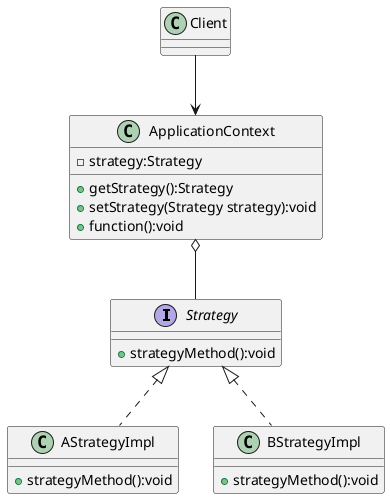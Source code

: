 @startuml
     interface Strategy{
        + strategyMethod():void
     }

     class AStrategyImpl{
         + strategyMethod():void
     }

     class BStrategyImpl{
         + strategyMethod():void
     }


     class ApplicationContext{
         - strategy:Strategy
         + getStrategy():Strategy
         + setStrategy(Strategy strategy):void
         + function():void
     }


       Client -->  ApplicationContext
       ApplicationContext o-- Strategy
       Strategy <|.. AStrategyImpl
       Strategy <|.. BStrategyImpl

@enduml